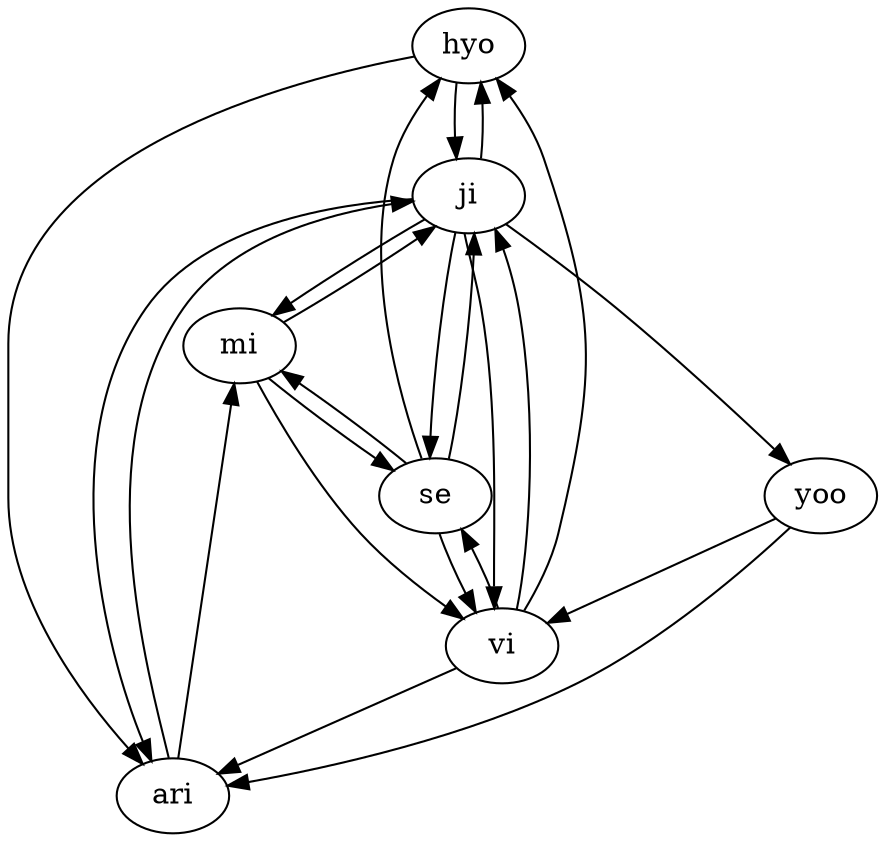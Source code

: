digraph {
hyo->ji;
ji->hyo;
vi->hyo;
se->hyo;
hyo->ari;
ji->yoo;
ji->mi;
mi->ji;
ji->vi;
vi->ji;
ji->se;
se->ji;
ji->ari;
ari->ji;
yoo->vi;
yoo->ari;
mi->vi;
mi->se;
se->mi;
ari->mi;
vi->se;
se->vi;
vi->ari;
}
